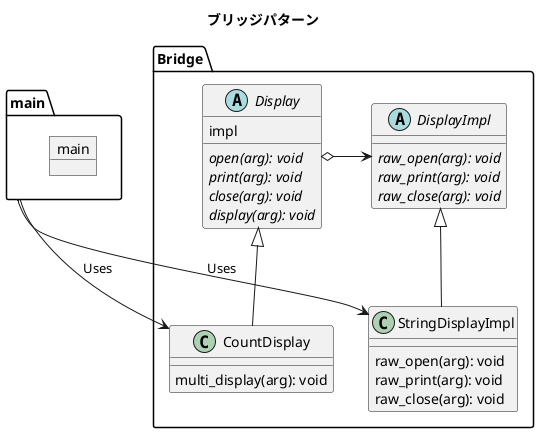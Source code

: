@startuml

title ブリッジパターン

package main {
    object main {
    }
}

package Bridge {
    abstract Display {
        impl
        {abstract} open(arg): void
        {abstract} print(arg): void
        {abstract} close(arg): void
        {abstract} display(arg): void
    }

    class CountDisplay {
        multi_display(arg): void
    }

    abstract DisplayImpl {
        {abstract} raw_open(arg): void
        {abstract} raw_print(arg): void
        {abstract} raw_close(arg): void
    }
    'displayのメソッド使わない？

    class StringDisplayImpl {
        raw_open(arg): void
        raw_print(arg): void
        raw_close(arg): void
    } 
}

    main -right-> CountDisplay : Uses
    main --> StringDisplayImpl : Uses
    CountDisplay -up-|> Display
    Display o-right-> DisplayImpl
    StringDisplayImpl -up-|> DisplayImpl
    

@enduml